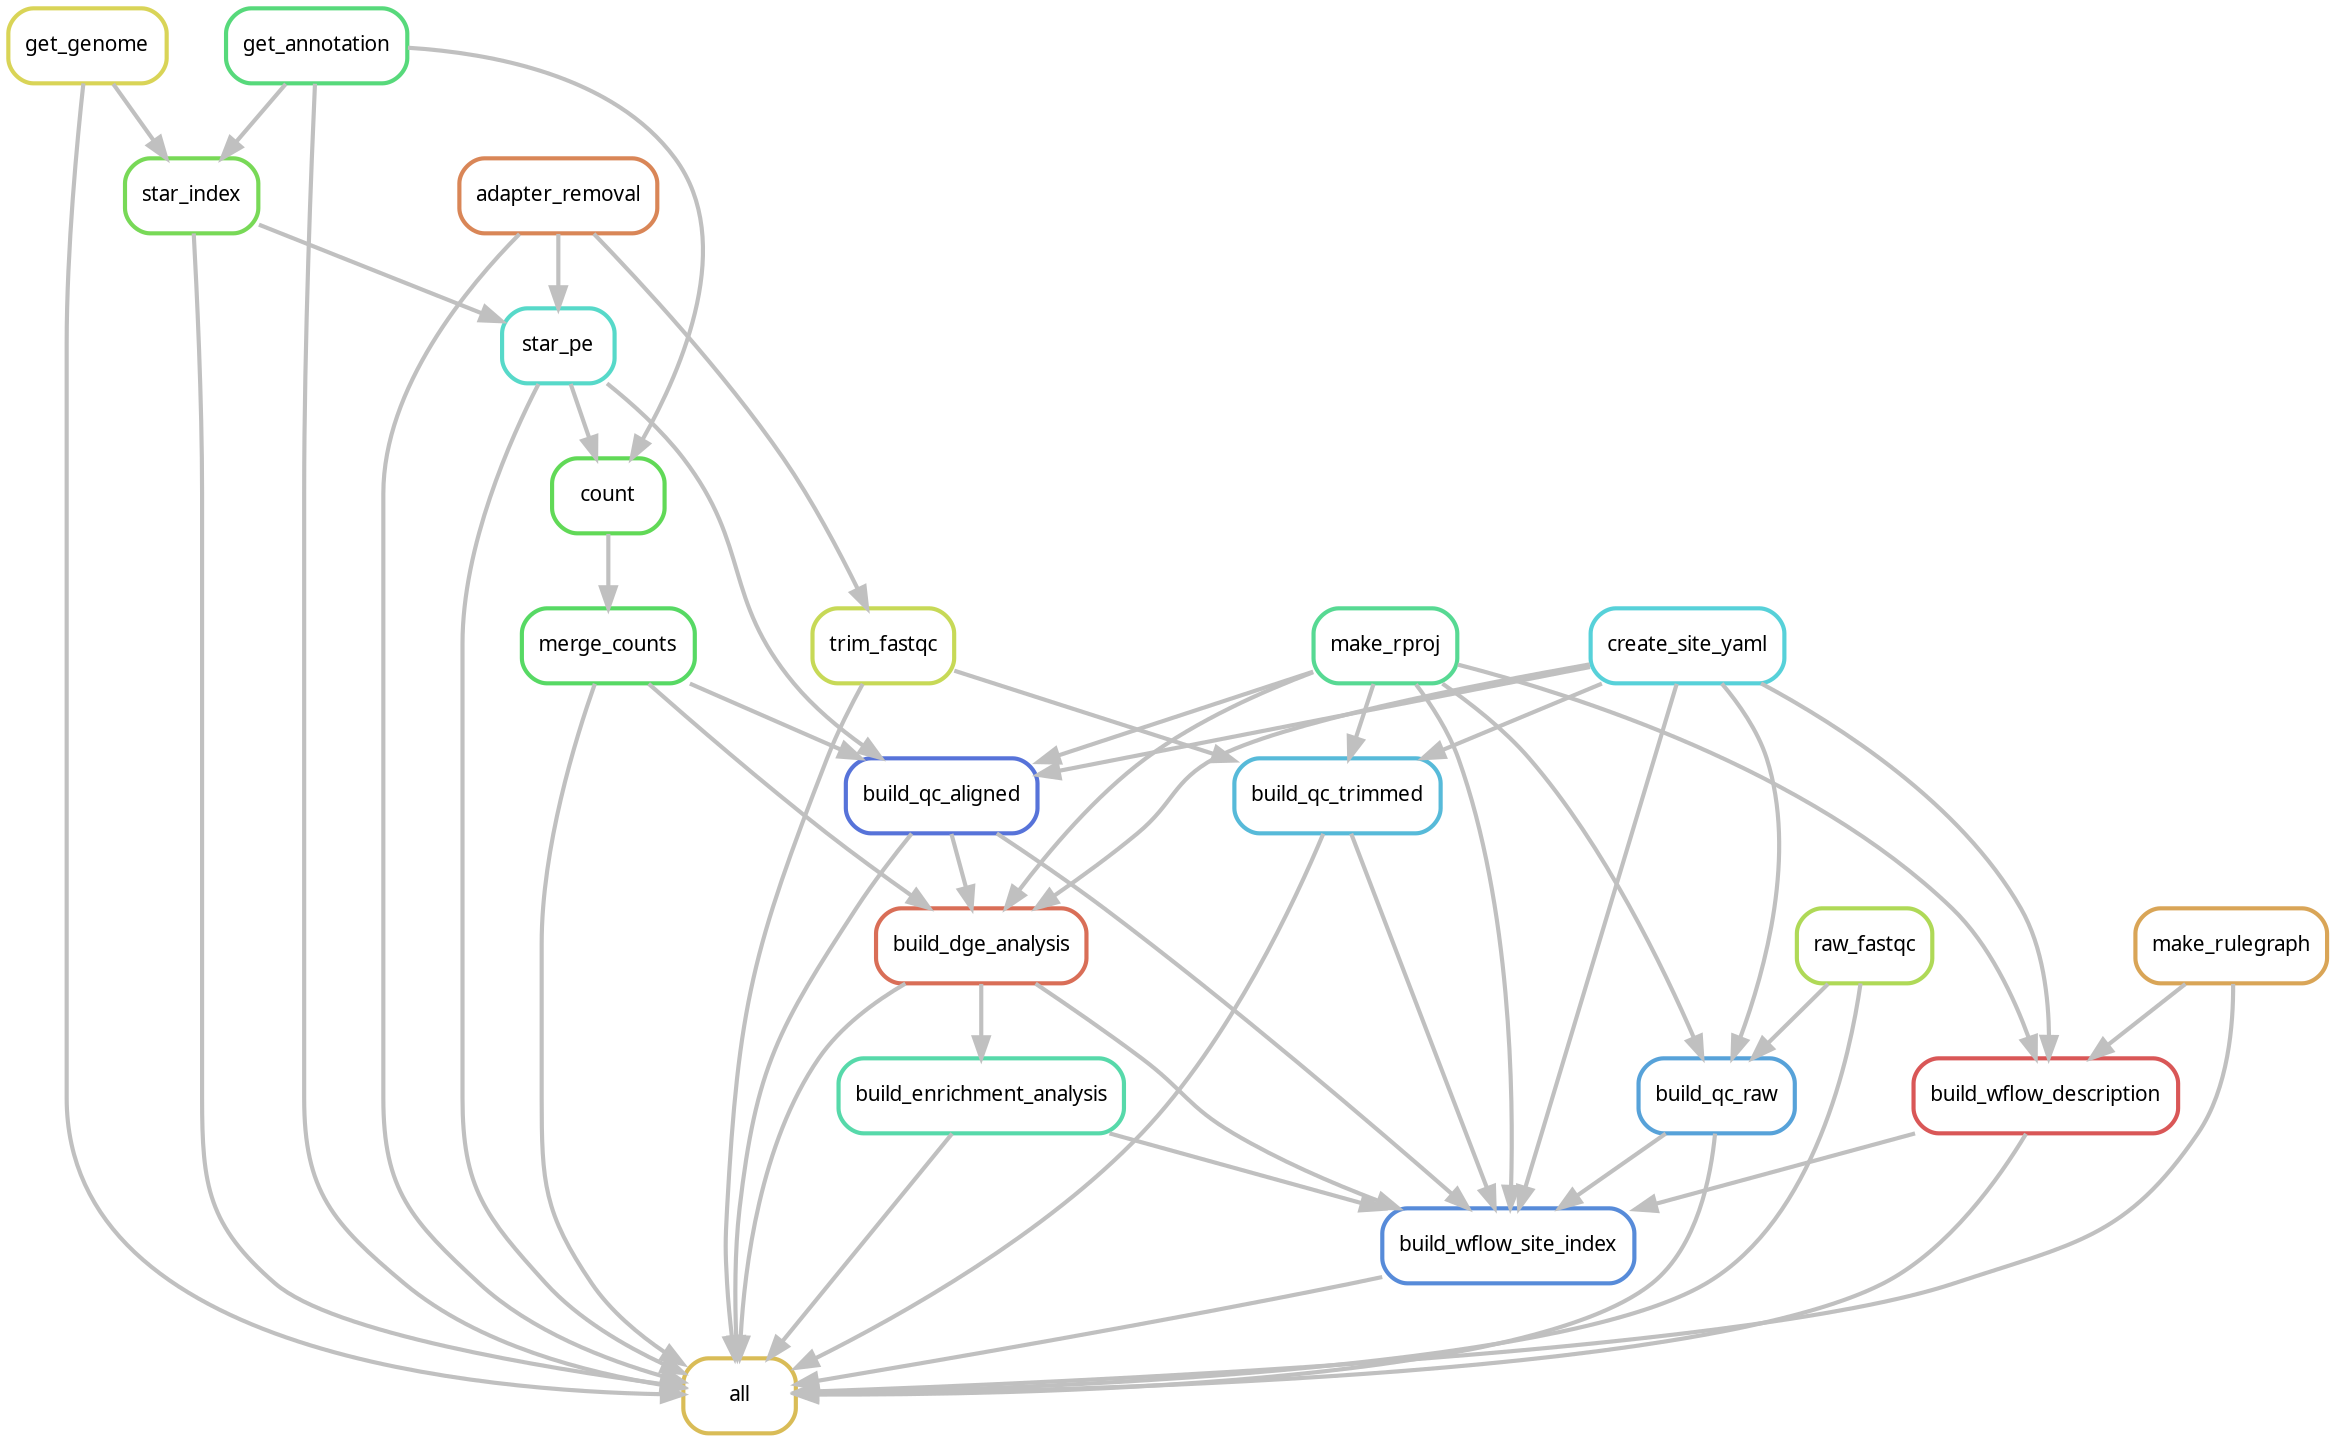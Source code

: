 digraph snakemake_dag {
    graph[bgcolor=white, margin=0];
    node[shape=box, style=rounded, fontname=sans,                 fontsize=10, penwidth=2];
    edge[penwidth=2, color=grey];
	0[label = "all", color = "0.13 0.6 0.85", style="rounded"];
	1[label = "adapter_removal", color = "0.06 0.6 0.85", style="rounded"];
	2[label = "trim_fastqc", color = "0.19 0.6 0.85", style="rounded"];
	3[label = "raw_fastqc", color = "0.22 0.6 0.85", style="rounded"];
	4[label = "star_pe", color = "0.48 0.6 0.85", style="rounded"];
	5[label = "build_enrichment_analysis", color = "0.44 0.6 0.85", style="rounded"];
	6[label = "get_annotation", color = "0.38 0.6 0.85", style="rounded"];
	7[label = "build_dge_analysis", color = "0.03 0.6 0.85", style="rounded"];
	8[label = "star_index", color = "0.29 0.6 0.85", style="rounded"];
	9[label = "build_wflow_site_index", color = "0.60 0.6 0.85", style="rounded"];
	10[label = "build_qc_raw", color = "0.57 0.6 0.85", style="rounded"];
	11[label = "merge_counts", color = "0.35 0.6 0.85", style="rounded"];
	12[label = "build_wflow_description", color = "0.00 0.6 0.85", style="rounded"];
	13[label = "get_genome", color = "0.16 0.6 0.85", style="rounded"];
	14[label = "build_qc_trimmed", color = "0.54 0.6 0.85", style="rounded"];
	15[label = "make_rulegraph", color = "0.10 0.6 0.85", style="rounded"];
	16[label = "build_qc_aligned", color = "0.63 0.6 0.85", style="rounded"];
	17[label = "make_rproj", color = "0.41 0.6 0.85", style="rounded"];
	18[label = "create_site_yaml", color = "0.51 0.6 0.85", style="rounded"];
	19[label = "count", color = "0.32 0.6 0.85", style="rounded"];
	11 -> 0
	14 -> 0
	6 -> 0
	12 -> 0
	13 -> 0
	5 -> 0
	7 -> 0
	4 -> 0
	10 -> 0
	1 -> 0
	2 -> 0
	9 -> 0
	15 -> 0
	3 -> 0
	16 -> 0
	8 -> 0
	1 -> 2
	8 -> 4
	1 -> 4
	7 -> 5
	18 -> 7
	11 -> 7
	17 -> 7
	16 -> 7
	13 -> 8
	6 -> 8
	18 -> 9
	14 -> 9
	12 -> 9
	17 -> 9
	5 -> 9
	7 -> 9
	10 -> 9
	16 -> 9
	3 -> 10
	18 -> 10
	17 -> 10
	19 -> 11
	18 -> 12
	17 -> 12
	15 -> 12
	18 -> 14
	2 -> 14
	17 -> 14
	4 -> 16
	11 -> 16
	18 -> 16
	17 -> 16
	4 -> 19
	6 -> 19
}            
